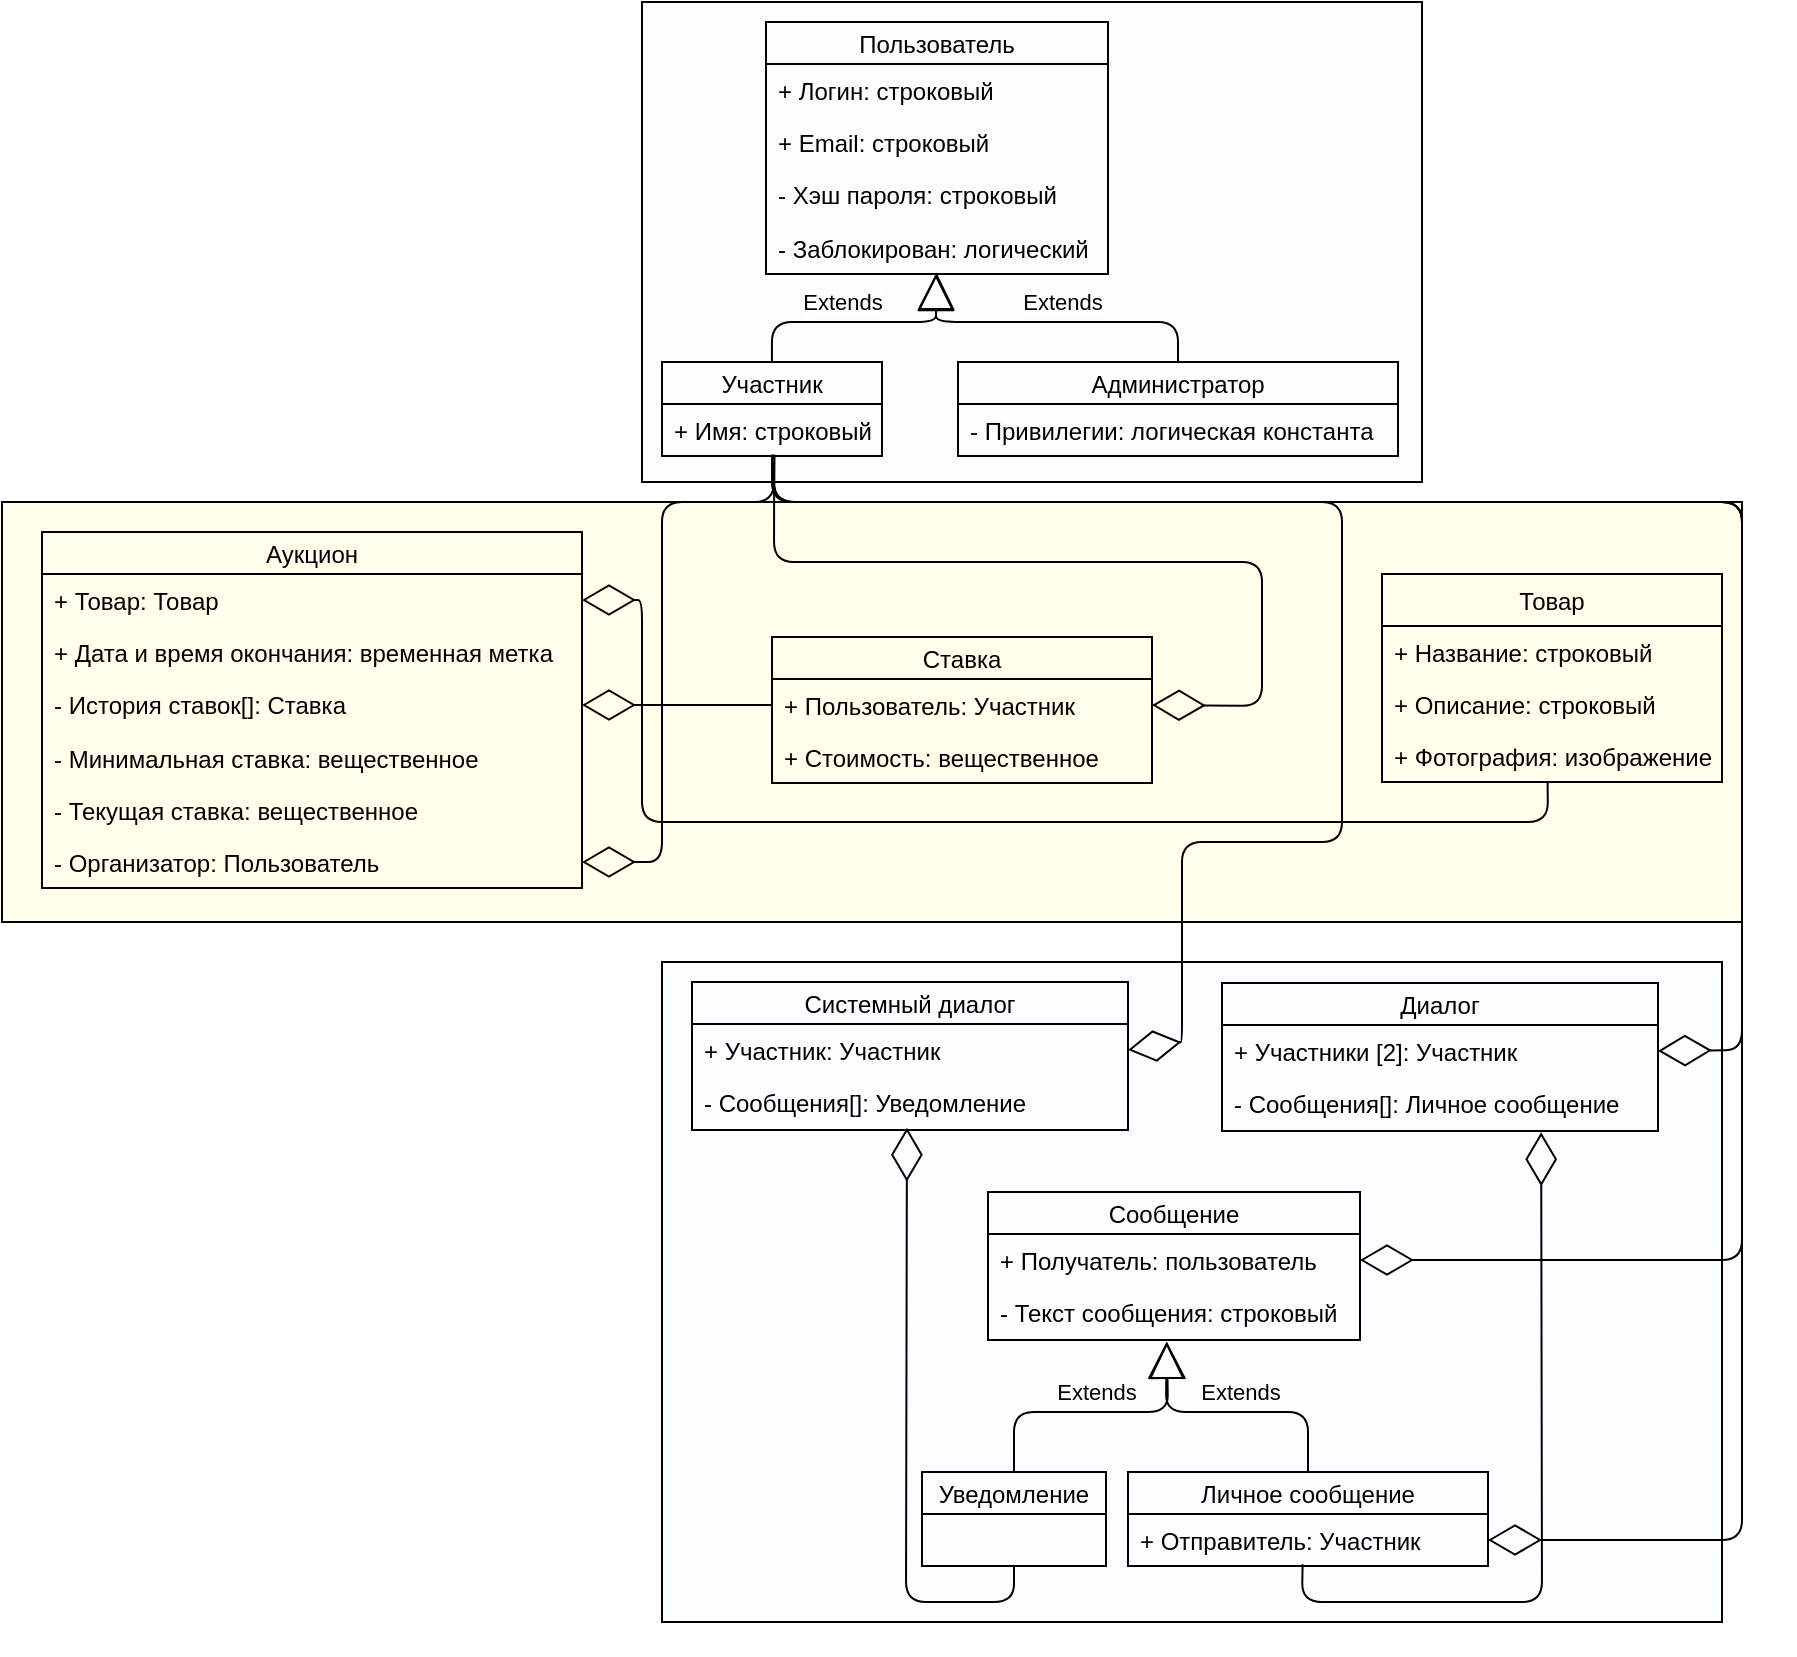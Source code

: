 <mxfile version="10.7.3" type="github"><diagram id="AQ5QFmaultQMSnMsMqJi" name="Page-1"><mxGraphModel dx="1895" dy="694" grid="1" gridSize="10" guides="1" tooltips="1" connect="1" arrows="1" fold="1" page="1" pageScale="1" pageWidth="827" pageHeight="1169" math="0" shadow="0"><root><mxCell id="0"/><mxCell id="1" parent="0"/><mxCell id="vkU80xxKK1Wwucy_U0-b-32" value="" style="rounded=0;whiteSpace=wrap;html=1;fillColor=#FAFFFA;" vertex="1" parent="1"><mxGeometry x="340" y="60" width="390" height="240" as="geometry"/></mxCell><mxCell id="vkU80xxKK1Wwucy_U0-b-31" value="" style="rounded=0;whiteSpace=wrap;html=1;fillColor=#FFFFEB;" vertex="1" parent="1"><mxGeometry x="20" y="310" width="870" height="210" as="geometry"/></mxCell><mxCell id="vkU80xxKK1Wwucy_U0-b-30" value="" style="rounded=0;whiteSpace=wrap;html=1;fillColor=#FAFEFF;" vertex="1" parent="1"><mxGeometry x="350" y="540" width="530" height="330" as="geometry"/></mxCell><mxCell id="TbKP556X_Xz2wsDatqSE-1" value="Товар" style="swimlane;fontStyle=0;childLayout=stackLayout;horizontal=1;startSize=26;fillColor=none;horizontalStack=0;resizeParent=1;resizeParentMax=0;resizeLast=0;collapsible=1;marginBottom=0;" parent="1" vertex="1"><mxGeometry x="710" y="346" width="170" height="104" as="geometry"><mxRectangle x="160" y="330" width="90" height="26" as="alternateBounds"/></mxGeometry></mxCell><mxCell id="TbKP556X_Xz2wsDatqSE-2" value="+ Название: строковый" style="text;strokeColor=none;fillColor=none;align=left;verticalAlign=top;spacingLeft=4;spacingRight=4;overflow=hidden;rotatable=0;points=[[0,0.5],[1,0.5]];portConstraint=eastwest;" parent="TbKP556X_Xz2wsDatqSE-1" vertex="1"><mxGeometry y="26" width="170" height="26" as="geometry"/></mxCell><mxCell id="TbKP556X_Xz2wsDatqSE-3" value="+ Описание: строковый" style="text;strokeColor=none;fillColor=none;align=left;verticalAlign=top;spacingLeft=4;spacingRight=4;overflow=hidden;rotatable=0;points=[[0,0.5],[1,0.5]];portConstraint=eastwest;" parent="TbKP556X_Xz2wsDatqSE-1" vertex="1"><mxGeometry y="52" width="170" height="26" as="geometry"/></mxCell><mxCell id="TbKP556X_Xz2wsDatqSE-4" value="+ Фотография: изображение" style="text;strokeColor=none;fillColor=none;align=left;verticalAlign=top;spacingLeft=4;spacingRight=4;overflow=hidden;rotatable=0;points=[[0,0.5],[1,0.5]];portConstraint=eastwest;" parent="TbKP556X_Xz2wsDatqSE-1" vertex="1"><mxGeometry y="78" width="170" height="26" as="geometry"/></mxCell><mxCell id="TbKP556X_Xz2wsDatqSE-5" value="Пользователь" style="swimlane;fontStyle=0;childLayout=stackLayout;horizontal=1;startSize=21;fillColor=none;horizontalStack=0;resizeParent=1;resizeParentMax=0;resizeLast=0;collapsible=1;marginBottom=0;" parent="1" vertex="1"><mxGeometry x="402" y="70" width="171" height="126" as="geometry"><mxRectangle x="160" y="330" width="90" height="26" as="alternateBounds"/></mxGeometry></mxCell><mxCell id="vkU80xxKK1Wwucy_U0-b-13" value="+ Логин: строковый" style="text;strokeColor=none;fillColor=none;align=left;verticalAlign=top;spacingLeft=4;spacingRight=4;overflow=hidden;rotatable=0;points=[[0,0.5],[1,0.5]];portConstraint=eastwest;" vertex="1" parent="TbKP556X_Xz2wsDatqSE-5"><mxGeometry y="21" width="171" height="26" as="geometry"/></mxCell><mxCell id="TbKP556X_Xz2wsDatqSE-7" value="+ Email: строковый" style="text;strokeColor=none;fillColor=none;align=left;verticalAlign=top;spacingLeft=4;spacingRight=4;overflow=hidden;rotatable=0;points=[[0,0.5],[1,0.5]];portConstraint=eastwest;" parent="TbKP556X_Xz2wsDatqSE-5" vertex="1"><mxGeometry y="47" width="171" height="26" as="geometry"/></mxCell><mxCell id="TbKP556X_Xz2wsDatqSE-8" value="- Хэш пароля: строковый" style="text;strokeColor=none;fillColor=none;align=left;verticalAlign=top;spacingLeft=4;spacingRight=4;overflow=hidden;rotatable=0;points=[[0,0.5],[1,0.5]];portConstraint=eastwest;" parent="TbKP556X_Xz2wsDatqSE-5" vertex="1"><mxGeometry y="73" width="171" height="27" as="geometry"/></mxCell><mxCell id="TbKP556X_Xz2wsDatqSE-10" value="- Заблокирован: логический" style="text;strokeColor=none;fillColor=none;align=left;verticalAlign=top;spacingLeft=4;spacingRight=4;overflow=hidden;rotatable=0;points=[[0,0.5],[1,0.5]];portConstraint=eastwest;" parent="TbKP556X_Xz2wsDatqSE-5" vertex="1"><mxGeometry y="100" width="171" height="26" as="geometry"/></mxCell><mxCell id="TbKP556X_Xz2wsDatqSE-12" value="Личное сообщение" style="swimlane;fontStyle=0;childLayout=stackLayout;horizontal=1;startSize=21;fillColor=none;horizontalStack=0;resizeParent=1;resizeParentMax=0;resizeLast=0;collapsible=1;marginBottom=0;" parent="1" vertex="1"><mxGeometry x="583" y="795" width="180" height="47" as="geometry"><mxRectangle x="160" y="330" width="90" height="26" as="alternateBounds"/></mxGeometry></mxCell><mxCell id="TbKP556X_Xz2wsDatqSE-13" value="+ Отправитель: Участник" style="text;strokeColor=none;fillColor=none;align=left;verticalAlign=top;spacingLeft=4;spacingRight=4;overflow=hidden;rotatable=0;points=[[0,0.5],[1,0.5]];portConstraint=eastwest;" parent="TbKP556X_Xz2wsDatqSE-12" vertex="1"><mxGeometry y="21" width="180" height="26" as="geometry"/></mxCell><mxCell id="TbKP556X_Xz2wsDatqSE-18" value="Сообщение" style="swimlane;fontStyle=0;childLayout=stackLayout;horizontal=1;startSize=21;fillColor=none;horizontalStack=0;resizeParent=1;resizeParentMax=0;resizeLast=0;collapsible=1;marginBottom=0;" parent="1" vertex="1"><mxGeometry x="513" y="655" width="186" height="74" as="geometry"><mxRectangle x="160" y="330" width="90" height="26" as="alternateBounds"/></mxGeometry></mxCell><mxCell id="TbKP556X_Xz2wsDatqSE-20" value="+ Получатель: пользователь" style="text;strokeColor=none;fillColor=none;align=left;verticalAlign=top;spacingLeft=4;spacingRight=4;overflow=hidden;rotatable=0;points=[[0,0.5],[1,0.5]];portConstraint=eastwest;" parent="TbKP556X_Xz2wsDatqSE-18" vertex="1"><mxGeometry y="21" width="186" height="26" as="geometry"/></mxCell><mxCell id="TbKP556X_Xz2wsDatqSE-21" value="- Текст сообщения: строковый" style="text;strokeColor=none;fillColor=none;align=left;verticalAlign=top;spacingLeft=4;spacingRight=4;overflow=hidden;rotatable=0;points=[[0,0.5],[1,0.5]];portConstraint=eastwest;" parent="TbKP556X_Xz2wsDatqSE-18" vertex="1"><mxGeometry y="47" width="186" height="27" as="geometry"/></mxCell><mxCell id="TbKP556X_Xz2wsDatqSE-22" value="Уведомление" style="swimlane;fontStyle=0;childLayout=stackLayout;horizontal=1;startSize=21;fillColor=none;horizontalStack=0;resizeParent=1;resizeParentMax=0;resizeLast=0;collapsible=1;marginBottom=0;" parent="1" vertex="1"><mxGeometry x="480" y="795" width="92" height="47" as="geometry"><mxRectangle x="160" y="330" width="90" height="26" as="alternateBounds"/></mxGeometry></mxCell><mxCell id="TbKP556X_Xz2wsDatqSE-27" value="Диалог" style="swimlane;fontStyle=0;childLayout=stackLayout;horizontal=1;startSize=21;fillColor=none;horizontalStack=0;resizeParent=1;resizeParentMax=0;resizeLast=0;collapsible=1;marginBottom=0;" parent="1" vertex="1"><mxGeometry x="630" y="550.5" width="218" height="74" as="geometry"><mxRectangle x="160" y="330" width="90" height="26" as="alternateBounds"/></mxGeometry></mxCell><mxCell id="TbKP556X_Xz2wsDatqSE-28" value="+ Участники [2]: Участник" style="text;strokeColor=none;fillColor=none;align=left;verticalAlign=top;spacingLeft=4;spacingRight=4;overflow=hidden;rotatable=0;points=[[0,0.5],[1,0.5]];portConstraint=eastwest;" parent="TbKP556X_Xz2wsDatqSE-27" vertex="1"><mxGeometry y="21" width="218" height="26" as="geometry"/></mxCell><mxCell id="TbKP556X_Xz2wsDatqSE-29" value="- Сообщения[]: Личное сообщение" style="text;strokeColor=none;fillColor=none;align=left;verticalAlign=top;spacingLeft=4;spacingRight=4;overflow=hidden;rotatable=0;points=[[0,0.5],[1,0.5]];portConstraint=eastwest;" parent="TbKP556X_Xz2wsDatqSE-27" vertex="1"><mxGeometry y="47" width="218" height="27" as="geometry"/></mxCell><mxCell id="TbKP556X_Xz2wsDatqSE-30" value="Системный диалог" style="swimlane;fontStyle=0;childLayout=stackLayout;horizontal=1;startSize=21;fillColor=none;horizontalStack=0;resizeParent=1;resizeParentMax=0;resizeLast=0;collapsible=1;marginBottom=0;" parent="1" vertex="1"><mxGeometry x="365" y="550" width="218" height="74" as="geometry"><mxRectangle x="160" y="330" width="90" height="26" as="alternateBounds"/></mxGeometry></mxCell><mxCell id="TbKP556X_Xz2wsDatqSE-31" value="+ Участник: Участник" style="text;strokeColor=none;fillColor=none;align=left;verticalAlign=top;spacingLeft=4;spacingRight=4;overflow=hidden;rotatable=0;points=[[0,0.5],[1,0.5]];portConstraint=eastwest;" parent="TbKP556X_Xz2wsDatqSE-30" vertex="1"><mxGeometry y="21" width="218" height="26" as="geometry"/></mxCell><mxCell id="TbKP556X_Xz2wsDatqSE-32" value="- Сообщения[]: Уведомление" style="text;strokeColor=none;fillColor=none;align=left;verticalAlign=top;spacingLeft=4;spacingRight=4;overflow=hidden;rotatable=0;points=[[0,0.5],[1,0.5]];portConstraint=eastwest;" parent="TbKP556X_Xz2wsDatqSE-30" vertex="1"><mxGeometry y="47" width="218" height="27" as="geometry"/></mxCell><mxCell id="TbKP556X_Xz2wsDatqSE-33" value="Аукцион" style="swimlane;fontStyle=0;childLayout=stackLayout;horizontal=1;startSize=21;fillColor=none;horizontalStack=0;resizeParent=1;resizeParentMax=0;resizeLast=0;collapsible=1;marginBottom=0;" parent="1" vertex="1"><mxGeometry x="40" y="325" width="270" height="178" as="geometry"><mxRectangle x="160" y="330" width="90" height="26" as="alternateBounds"/></mxGeometry></mxCell><mxCell id="TbKP556X_Xz2wsDatqSE-34" value="+ Товар: Товар" style="text;strokeColor=none;fillColor=none;align=left;verticalAlign=top;spacingLeft=4;spacingRight=4;overflow=hidden;rotatable=0;points=[[0,0.5],[1,0.5]];portConstraint=eastwest;" parent="TbKP556X_Xz2wsDatqSE-33" vertex="1"><mxGeometry y="21" width="270" height="26" as="geometry"/></mxCell><mxCell id="TbKP556X_Xz2wsDatqSE-35" value="+ Дата и время окончания: временная метка" style="text;strokeColor=none;fillColor=none;align=left;verticalAlign=top;spacingLeft=4;spacingRight=4;overflow=hidden;rotatable=0;points=[[0,0.5],[1,0.5]];portConstraint=eastwest;" parent="TbKP556X_Xz2wsDatqSE-33" vertex="1"><mxGeometry y="47" width="270" height="26" as="geometry"/></mxCell><mxCell id="TbKP556X_Xz2wsDatqSE-36" value="- История ставок[]: Ставка" style="text;strokeColor=none;fillColor=none;align=left;verticalAlign=top;spacingLeft=4;spacingRight=4;overflow=hidden;rotatable=0;points=[[0,0.5],[1,0.5]];portConstraint=eastwest;" parent="TbKP556X_Xz2wsDatqSE-33" vertex="1"><mxGeometry y="73" width="270" height="27" as="geometry"/></mxCell><mxCell id="TbKP556X_Xz2wsDatqSE-37" value="- Минимальная ставка: вещественное" style="text;strokeColor=none;fillColor=none;align=left;verticalAlign=top;spacingLeft=4;spacingRight=4;overflow=hidden;rotatable=0;points=[[0,0.5],[1,0.5]];portConstraint=eastwest;" parent="TbKP556X_Xz2wsDatqSE-33" vertex="1"><mxGeometry y="100" width="270" height="26" as="geometry"/></mxCell><mxCell id="TbKP556X_Xz2wsDatqSE-48" value="- Текущая ставка: вещественное" style="text;strokeColor=none;fillColor=none;align=left;verticalAlign=top;spacingLeft=4;spacingRight=4;overflow=hidden;rotatable=0;points=[[0,0.5],[1,0.5]];portConstraint=eastwest;" parent="TbKP556X_Xz2wsDatqSE-33" vertex="1"><mxGeometry y="126" width="270" height="26" as="geometry"/></mxCell><mxCell id="TbKP556X_Xz2wsDatqSE-38" value="- Организатор: Пользователь" style="text;strokeColor=none;fillColor=none;align=left;verticalAlign=top;spacingLeft=4;spacingRight=4;overflow=hidden;rotatable=0;points=[[0,0.5],[1,0.5]];portConstraint=eastwest;" parent="TbKP556X_Xz2wsDatqSE-33" vertex="1"><mxGeometry y="152" width="270" height="26" as="geometry"/></mxCell><mxCell id="TbKP556X_Xz2wsDatqSE-45" value="Ставка" style="swimlane;fontStyle=0;childLayout=stackLayout;horizontal=1;startSize=21;fillColor=none;horizontalStack=0;resizeParent=1;resizeParentMax=0;resizeLast=0;collapsible=1;marginBottom=0;" parent="1" vertex="1"><mxGeometry x="405" y="377.5" width="190" height="73" as="geometry"><mxRectangle x="160" y="330" width="90" height="26" as="alternateBounds"/></mxGeometry></mxCell><mxCell id="TbKP556X_Xz2wsDatqSE-46" value="+ Пользователь: Участник" style="text;strokeColor=none;fillColor=none;align=left;verticalAlign=top;spacingLeft=4;spacingRight=4;overflow=hidden;rotatable=0;points=[[0,0.5],[1,0.5]];portConstraint=eastwest;" parent="TbKP556X_Xz2wsDatqSE-45" vertex="1"><mxGeometry y="21" width="190" height="26" as="geometry"/></mxCell><mxCell id="TbKP556X_Xz2wsDatqSE-47" value="+ Стоимость: вещественное" style="text;strokeColor=none;fillColor=none;align=left;verticalAlign=top;spacingLeft=4;spacingRight=4;overflow=hidden;rotatable=0;points=[[0,0.5],[1,0.5]];portConstraint=eastwest;" parent="TbKP556X_Xz2wsDatqSE-45" vertex="1"><mxGeometry y="47" width="190" height="26" as="geometry"/></mxCell><mxCell id="vkU80xxKK1Wwucy_U0-b-1" value="Участник" style="swimlane;fontStyle=0;childLayout=stackLayout;horizontal=1;startSize=21;fillColor=none;horizontalStack=0;resizeParent=1;resizeParentMax=0;resizeLast=0;collapsible=1;marginBottom=0;" vertex="1" parent="1"><mxGeometry x="350" y="240" width="110" height="47" as="geometry"><mxRectangle x="160" y="330" width="90" height="26" as="alternateBounds"/></mxGeometry></mxCell><mxCell id="vkU80xxKK1Wwucy_U0-b-2" value="+ Имя: строковый" style="text;strokeColor=none;fillColor=none;align=left;verticalAlign=top;spacingLeft=4;spacingRight=4;overflow=hidden;rotatable=0;points=[[0,0.5],[1,0.5]];portConstraint=eastwest;" vertex="1" parent="vkU80xxKK1Wwucy_U0-b-1"><mxGeometry y="21" width="110" height="26" as="geometry"/></mxCell><mxCell id="vkU80xxKK1Wwucy_U0-b-7" value="Администратор" style="swimlane;fontStyle=0;childLayout=stackLayout;horizontal=1;startSize=21;fillColor=none;horizontalStack=0;resizeParent=1;resizeParentMax=0;resizeLast=0;collapsible=1;marginBottom=0;" vertex="1" parent="1"><mxGeometry x="498" y="240" width="220" height="47" as="geometry"><mxRectangle x="160" y="330" width="90" height="26" as="alternateBounds"/></mxGeometry></mxCell><mxCell id="vkU80xxKK1Wwucy_U0-b-12" value="- Привилегии: логическая константа" style="text;strokeColor=none;fillColor=none;align=left;verticalAlign=top;spacingLeft=4;spacingRight=4;overflow=hidden;rotatable=0;points=[[0,0.5],[1,0.5]];portConstraint=eastwest;" vertex="1" parent="vkU80xxKK1Wwucy_U0-b-7"><mxGeometry y="21" width="220" height="26" as="geometry"/></mxCell><mxCell id="vkU80xxKK1Wwucy_U0-b-15" value="Extends" style="endArrow=block;endSize=16;endFill=0;html=1;exitX=0.5;exitY=0;exitDx=0;exitDy=0;entryX=0.499;entryY=0.973;entryDx=0;entryDy=0;entryPerimeter=0;" edge="1" parent="1"><mxGeometry x="-0.132" y="10" width="160" relative="1" as="geometry"><mxPoint x="404.953" y="239.953" as="sourcePoint"/><mxPoint x="487.279" y="195.302" as="targetPoint"/><Array as="points"><mxPoint x="405" y="220"/><mxPoint x="440" y="220"/><mxPoint x="487" y="220"/></Array><mxPoint as="offset"/></mxGeometry></mxCell><mxCell id="vkU80xxKK1Wwucy_U0-b-16" value="Extends" style="endArrow=block;endSize=16;endFill=0;html=1;exitX=0.5;exitY=0;exitDx=0;exitDy=0;entryX=0.497;entryY=1;entryDx=0;entryDy=0;entryPerimeter=0;" edge="1" parent="1" source="vkU80xxKK1Wwucy_U0-b-7" target="TbKP556X_Xz2wsDatqSE-10"><mxGeometry x="-0.055" y="-10" width="160" relative="1" as="geometry"><mxPoint x="619.953" y="227.453" as="sourcePoint"/><mxPoint x="702.279" y="182.802" as="targetPoint"/><Array as="points"><mxPoint x="608" y="220"/><mxPoint x="560" y="220"/><mxPoint x="487" y="220"/></Array><mxPoint as="offset"/></mxGeometry></mxCell><mxCell id="vkU80xxKK1Wwucy_U0-b-17" value="Extends" style="endArrow=block;endSize=16;endFill=0;html=1;exitX=0.5;exitY=0;exitDx=0;exitDy=0;entryX=0.48;entryY=1.031;entryDx=0;entryDy=0;entryPerimeter=0;" edge="1" parent="1" source="TbKP556X_Xz2wsDatqSE-12" target="TbKP556X_Xz2wsDatqSE-21"><mxGeometry x="-0.055" y="-10" width="160" relative="1" as="geometry"><mxPoint x="940.952" y="788.643" as="sourcePoint"/><mxPoint x="820" y="744.357" as="targetPoint"/><Array as="points"><mxPoint x="673" y="765"/><mxPoint x="602" y="765"/></Array><mxPoint as="offset"/></mxGeometry></mxCell><mxCell id="vkU80xxKK1Wwucy_U0-b-18" value="Extends" style="endArrow=block;endSize=16;endFill=0;html=1;exitX=0.5;exitY=0;exitDx=0;exitDy=0;entryX=0.481;entryY=1.031;entryDx=0;entryDy=0;entryPerimeter=0;" edge="1" parent="1" source="TbKP556X_Xz2wsDatqSE-22" target="TbKP556X_Xz2wsDatqSE-21"><mxGeometry x="-0.011" y="10" width="160" relative="1" as="geometry"><mxPoint x="540.5" y="795" as="sourcePoint"/><mxPoint x="470.167" y="729.333" as="targetPoint"/><Array as="points"><mxPoint x="526" y="765"/><mxPoint x="603" y="765"/></Array><mxPoint as="offset"/></mxGeometry></mxCell><mxCell id="vkU80xxKK1Wwucy_U0-b-20" value="" style="endArrow=diamondThin;endFill=0;endSize=24;html=1;entryX=0.493;entryY=0.958;entryDx=0;entryDy=0;entryPerimeter=0;exitX=0.5;exitY=1;exitDx=0;exitDy=0;" edge="1" parent="1" source="TbKP556X_Xz2wsDatqSE-22" target="TbKP556X_Xz2wsDatqSE-32"><mxGeometry width="160" relative="1" as="geometry"><mxPoint x="290" y="790" as="sourcePoint"/><mxPoint x="250" y="730" as="targetPoint"/><Array as="points"><mxPoint x="526" y="860"/><mxPoint x="472" y="860"/></Array></mxGeometry></mxCell><mxCell id="vkU80xxKK1Wwucy_U0-b-21" value="" style="endArrow=diamondThin;endFill=0;endSize=24;html=1;entryX=0.732;entryY=1.024;entryDx=0;entryDy=0;entryPerimeter=0;exitX=0.485;exitY=0.965;exitDx=0;exitDy=0;exitPerimeter=0;" edge="1" parent="1" source="TbKP556X_Xz2wsDatqSE-13" target="TbKP556X_Xz2wsDatqSE-29"><mxGeometry width="160" relative="1" as="geometry"><mxPoint x="914.048" y="849.048" as="sourcePoint"/><mxPoint x="860.238" y="630" as="targetPoint"/><Array as="points"><mxPoint x="670" y="860"/><mxPoint x="790" y="860"/></Array></mxGeometry></mxCell><mxCell id="vkU80xxKK1Wwucy_U0-b-22" value="" style="endArrow=diamondThin;endFill=0;endSize=24;html=1;exitX=0.51;exitY=1.011;exitDx=0;exitDy=0;exitPerimeter=0;entryX=1;entryY=0.5;entryDx=0;entryDy=0;" edge="1" parent="1" source="vkU80xxKK1Wwucy_U0-b-2" target="TbKP556X_Xz2wsDatqSE-38"><mxGeometry width="160" relative="1" as="geometry"><mxPoint x="390" y="460" as="sourcePoint"/><mxPoint x="700" y="380" as="targetPoint"/><Array as="points"><mxPoint x="406" y="310"/><mxPoint x="350" y="310"/><mxPoint x="350" y="490"/></Array></mxGeometry></mxCell><mxCell id="vkU80xxKK1Wwucy_U0-b-23" value="" style="endArrow=diamondThin;endFill=0;endSize=24;html=1;exitX=0.51;exitY=0.993;exitDx=0;exitDy=0;exitPerimeter=0;entryX=1;entryY=0.5;entryDx=0;entryDy=0;" edge="1" parent="1" source="vkU80xxKK1Wwucy_U0-b-2" target="TbKP556X_Xz2wsDatqSE-46"><mxGeometry width="160" relative="1" as="geometry"><mxPoint x="670" y="390" as="sourcePoint"/><mxPoint x="830" y="390" as="targetPoint"/><Array as="points"><mxPoint x="406" y="340"/><mxPoint x="650" y="340"/><mxPoint x="650" y="412"/></Array></mxGeometry></mxCell><mxCell id="vkU80xxKK1Wwucy_U0-b-24" value="" style="endArrow=diamondThin;endFill=0;endSize=24;html=1;exitX=0;exitY=0.5;exitDx=0;exitDy=0;entryX=1;entryY=0.5;entryDx=0;entryDy=0;" edge="1" parent="1" source="TbKP556X_Xz2wsDatqSE-46" target="TbKP556X_Xz2wsDatqSE-36"><mxGeometry width="160" relative="1" as="geometry"><mxPoint x="560" y="460" as="sourcePoint"/><mxPoint x="720" y="460" as="targetPoint"/></mxGeometry></mxCell><mxCell id="vkU80xxKK1Wwucy_U0-b-25" value="" style="endArrow=diamondThin;endFill=0;endSize=24;html=1;exitX=0.487;exitY=0.989;exitDx=0;exitDy=0;exitPerimeter=0;entryX=1;entryY=0.5;entryDx=0;entryDy=0;" edge="1" parent="1" source="TbKP556X_Xz2wsDatqSE-4" target="TbKP556X_Xz2wsDatqSE-34"><mxGeometry width="160" relative="1" as="geometry"><mxPoint x="190" y="300" as="sourcePoint"/><mxPoint x="350" y="300" as="targetPoint"/><Array as="points"><mxPoint x="793" y="470"/><mxPoint x="340" y="470"/><mxPoint x="340" y="359"/></Array></mxGeometry></mxCell><mxCell id="vkU80xxKK1Wwucy_U0-b-26" value="" style="endArrow=diamondThin;endFill=0;endSize=24;html=1;exitX=0.51;exitY=0.973;exitDx=0;exitDy=0;exitPerimeter=0;entryX=1;entryY=0.5;entryDx=0;entryDy=0;" edge="1" parent="1" source="vkU80xxKK1Wwucy_U0-b-2" target="TbKP556X_Xz2wsDatqSE-31"><mxGeometry width="160" relative="1" as="geometry"><mxPoint x="150" y="610" as="sourcePoint"/><mxPoint x="310" y="610" as="targetPoint"/><Array as="points"><mxPoint x="406" y="310"/><mxPoint x="690" y="310"/><mxPoint x="690" y="480"/><mxPoint x="610" y="480"/><mxPoint x="610" y="580"/></Array></mxGeometry></mxCell><mxCell id="vkU80xxKK1Wwucy_U0-b-27" value="" style="endArrow=diamondThin;endFill=0;endSize=24;html=1;exitX=0.505;exitY=1.038;exitDx=0;exitDy=0;exitPerimeter=0;entryX=1;entryY=0.5;entryDx=0;entryDy=0;" edge="1" parent="1" source="vkU80xxKK1Wwucy_U0-b-2" target="TbKP556X_Xz2wsDatqSE-28"><mxGeometry width="160" relative="1" as="geometry"><mxPoint x="830" y="390" as="sourcePoint"/><mxPoint x="990" y="390" as="targetPoint"/><Array as="points"><mxPoint x="406" y="310"/><mxPoint x="890" y="310"/><mxPoint x="890" y="584"/></Array></mxGeometry></mxCell><mxCell id="vkU80xxKK1Wwucy_U0-b-28" value="" style="endArrow=diamondThin;endFill=0;endSize=24;html=1;entryX=1;entryY=0.5;entryDx=0;entryDy=0;exitX=0.5;exitY=0.973;exitDx=0;exitDy=0;exitPerimeter=0;" edge="1" parent="1" source="vkU80xxKK1Wwucy_U0-b-2" target="TbKP556X_Xz2wsDatqSE-13"><mxGeometry width="160" relative="1" as="geometry"><mxPoint x="920" y="630" as="sourcePoint"/><mxPoint x="1000" y="730" as="targetPoint"/><Array as="points"><mxPoint x="405" y="310"/><mxPoint x="890" y="310"/><mxPoint x="890" y="829"/></Array></mxGeometry></mxCell><mxCell id="vkU80xxKK1Wwucy_U0-b-29" value="" style="endArrow=diamondThin;endFill=0;endSize=24;html=1;entryX=1;entryY=0.5;entryDx=0;entryDy=0;exitX=0.505;exitY=1.038;exitDx=0;exitDy=0;exitPerimeter=0;" edge="1" parent="1" source="vkU80xxKK1Wwucy_U0-b-2" target="TbKP556X_Xz2wsDatqSE-20"><mxGeometry width="160" relative="1" as="geometry"><mxPoint x="920" y="570" as="sourcePoint"/><mxPoint x="1080" y="570" as="targetPoint"/><Array as="points"><mxPoint x="406" y="310"/><mxPoint x="890" y="310"/><mxPoint x="890" y="689"/></Array></mxGeometry></mxCell></root></mxGraphModel></diagram></mxfile>